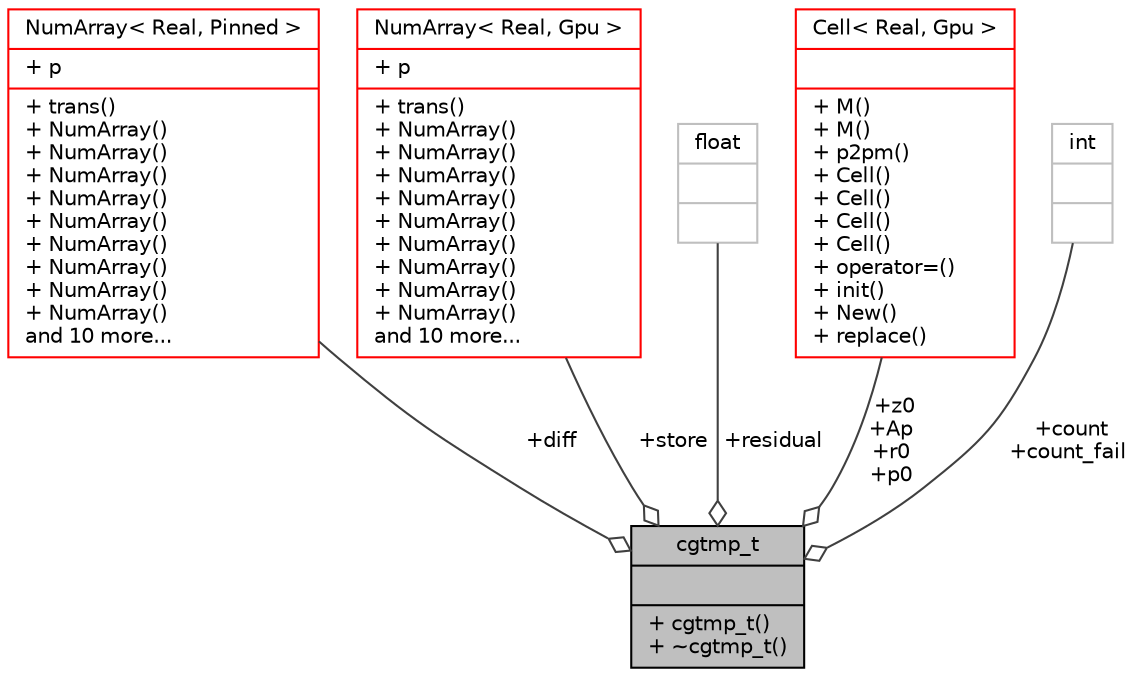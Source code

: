 digraph "cgtmp_t"
{
 // INTERACTIVE_SVG=YES
  bgcolor="transparent";
  edge [fontname="Helvetica",fontsize="10",labelfontname="Helvetica",labelfontsize="10"];
  node [fontname="Helvetica",fontsize="10",shape=record];
  Node1 [label="{cgtmp_t\n||+ cgtmp_t()\l+ ~cgtmp_t()\l}",height=0.2,width=0.4,color="black", fillcolor="grey75", style="filled", fontcolor="black"];
  Node2 -> Node1 [color="grey25",fontsize="10",style="solid",label=" +diff" ,arrowhead="odiamond",fontname="Helvetica"];
  Node2 [label="{NumArray\< Real, Pinned \>\n|+ p\l|+ trans()\l+ NumArray()\l+ NumArray()\l+ NumArray()\l+ NumArray()\l+ NumArray()\l+ NumArray()\l+ NumArray()\l+ NumArray()\l+ NumArray()\land 10 more...\l}",height=0.2,width=0.4,color="red",URL="$class_num_array.html"];
  Node12 -> Node1 [color="grey25",fontsize="10",style="solid",label=" +store" ,arrowhead="odiamond",fontname="Helvetica"];
  Node12 [label="{NumArray\< Real, Gpu \>\n|+ p\l|+ trans()\l+ NumArray()\l+ NumArray()\l+ NumArray()\l+ NumArray()\l+ NumArray()\l+ NumArray()\l+ NumArray()\l+ NumArray()\l+ NumArray()\land 10 more...\l}",height=0.2,width=0.4,color="red",URL="$class_num_array.html"];
  Node5 -> Node1 [color="grey25",fontsize="10",style="solid",label=" +residual" ,arrowhead="odiamond",fontname="Helvetica"];
  Node5 [label="{float\n||}",height=0.2,width=0.4,color="grey75"];
  Node15 -> Node1 [color="grey25",fontsize="10",style="solid",label=" +z0\n+Ap\n+r0\n+p0" ,arrowhead="odiamond",fontname="Helvetica"];
  Node15 [label="{Cell\< Real, Gpu \>\n||+ M()\l+ M()\l+ p2pm()\l+ Cell()\l+ Cell()\l+ Cell()\l+ Cell()\l+ operator=()\l+ init()\l+ New()\l+ replace()\l}",height=0.2,width=0.4,color="red",URL="$class_cell.html"];
  Node35 -> Node1 [color="grey25",fontsize="10",style="solid",label=" +count\n+count_fail" ,arrowhead="odiamond",fontname="Helvetica"];
  Node35 [label="{int\n||}",height=0.2,width=0.4,color="grey75"];
}
